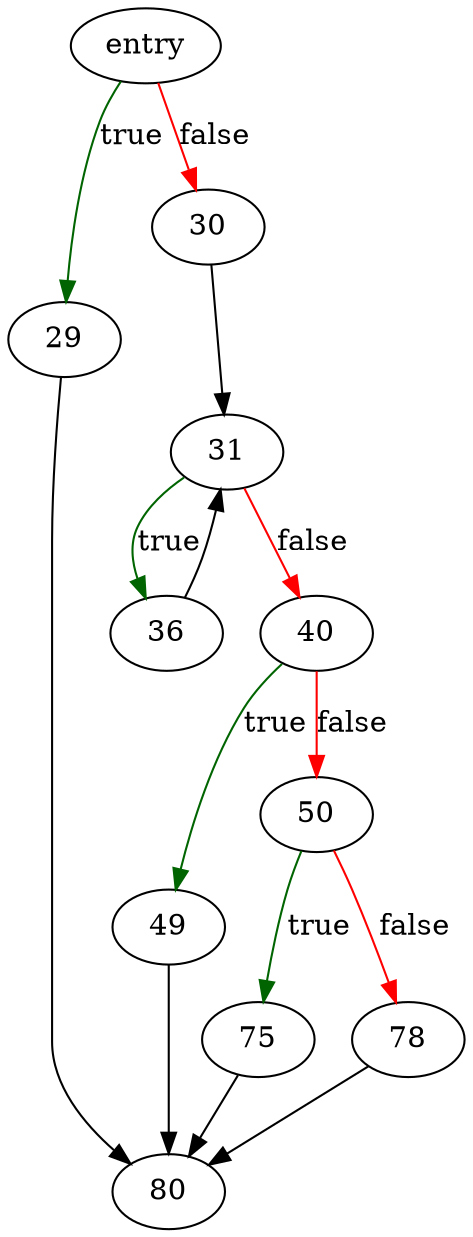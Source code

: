 digraph "sqlite3ResultSetOfSelect" {
	// Node definitions.
	2 [label=entry];
	29;
	30;
	31;
	36;
	40;
	49;
	50;
	75;
	78;
	80;

	// Edge definitions.
	2 -> 29 [
		color=darkgreen
		label=true
	];
	2 -> 30 [
		color=red
		label=false
	];
	29 -> 80;
	30 -> 31;
	31 -> 36 [
		color=darkgreen
		label=true
	];
	31 -> 40 [
		color=red
		label=false
	];
	36 -> 31;
	40 -> 49 [
		color=darkgreen
		label=true
	];
	40 -> 50 [
		color=red
		label=false
	];
	49 -> 80;
	50 -> 75 [
		color=darkgreen
		label=true
	];
	50 -> 78 [
		color=red
		label=false
	];
	75 -> 80;
	78 -> 80;
}